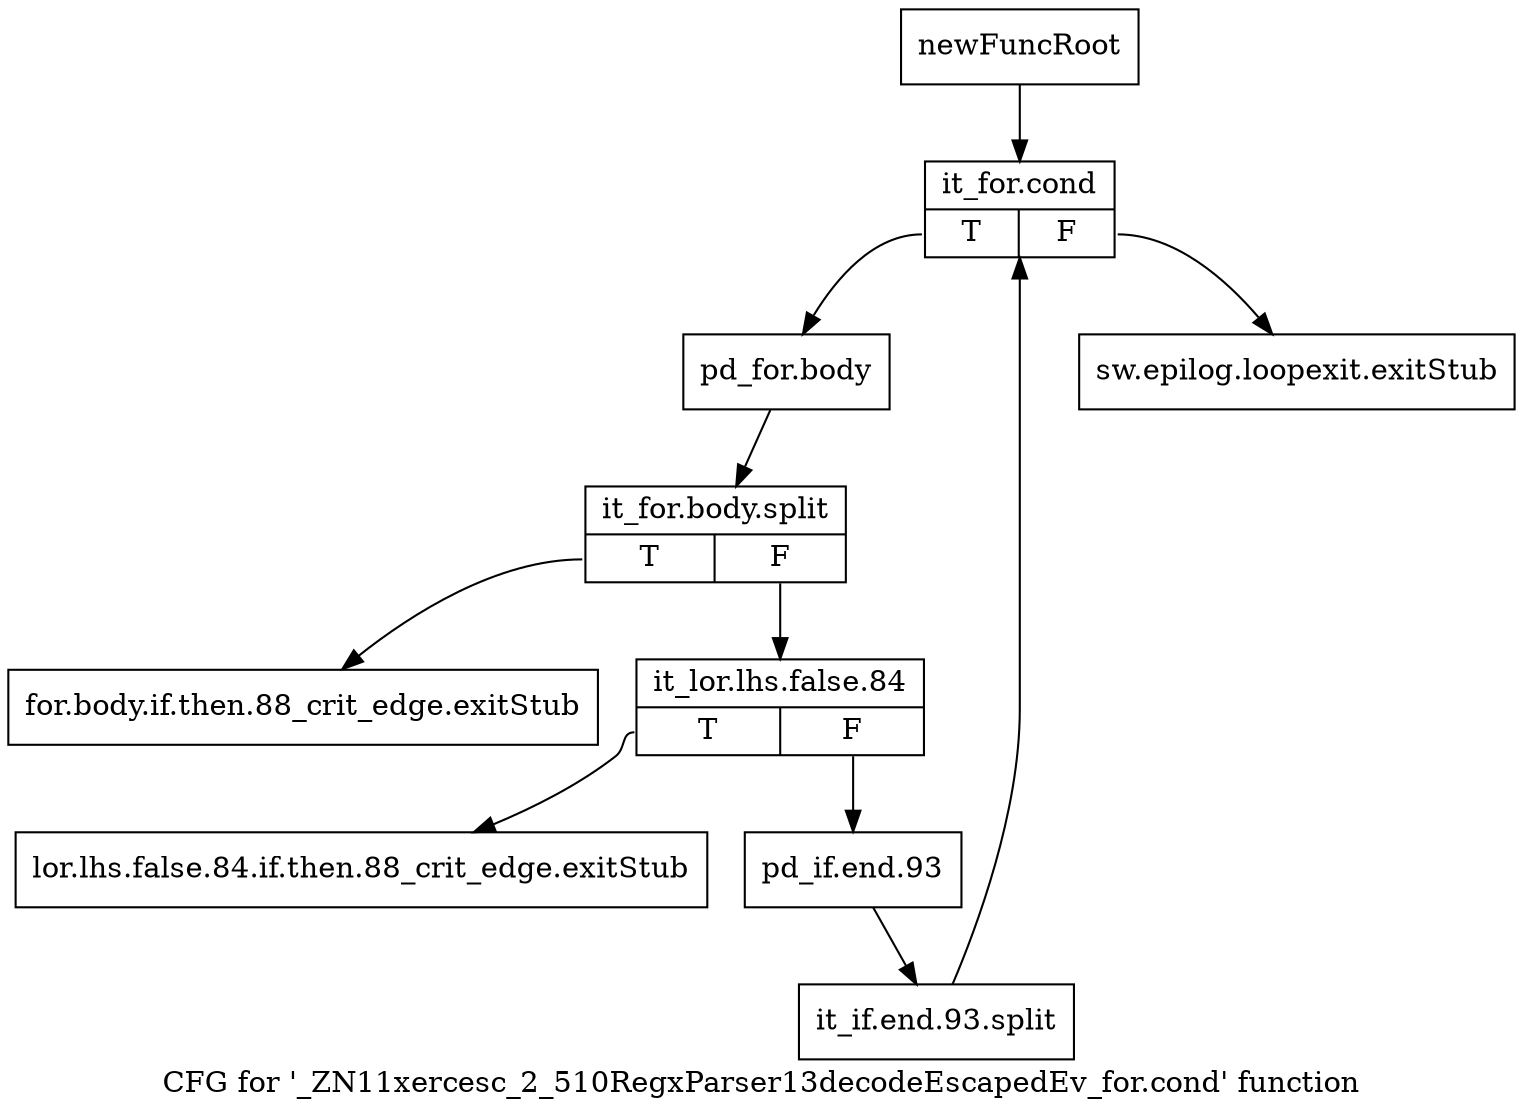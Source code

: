 digraph "CFG for '_ZN11xercesc_2_510RegxParser13decodeEscapedEv_for.cond' function" {
	label="CFG for '_ZN11xercesc_2_510RegxParser13decodeEscapedEv_for.cond' function";

	Node0x998c980 [shape=record,label="{newFuncRoot}"];
	Node0x998c980 -> Node0x998cac0;
	Node0x998c9d0 [shape=record,label="{sw.epilog.loopexit.exitStub}"];
	Node0x998ca20 [shape=record,label="{for.body.if.then.88_crit_edge.exitStub}"];
	Node0x998ca70 [shape=record,label="{lor.lhs.false.84.if.then.88_crit_edge.exitStub}"];
	Node0x998cac0 [shape=record,label="{it_for.cond|{<s0>T|<s1>F}}"];
	Node0x998cac0:s0 -> Node0x998cb10;
	Node0x998cac0:s1 -> Node0x998c9d0;
	Node0x998cb10 [shape=record,label="{pd_for.body}"];
	Node0x998cb10 -> Node0xce95c70;
	Node0xce95c70 [shape=record,label="{it_for.body.split|{<s0>T|<s1>F}}"];
	Node0xce95c70:s0 -> Node0x998ca20;
	Node0xce95c70:s1 -> Node0x998cb60;
	Node0x998cb60 [shape=record,label="{it_lor.lhs.false.84|{<s0>T|<s1>F}}"];
	Node0x998cb60:s0 -> Node0x998ca70;
	Node0x998cb60:s1 -> Node0x998cbb0;
	Node0x998cbb0 [shape=record,label="{pd_if.end.93}"];
	Node0x998cbb0 -> Node0xceba360;
	Node0xceba360 [shape=record,label="{it_if.end.93.split}"];
	Node0xceba360 -> Node0x998cac0;
}

